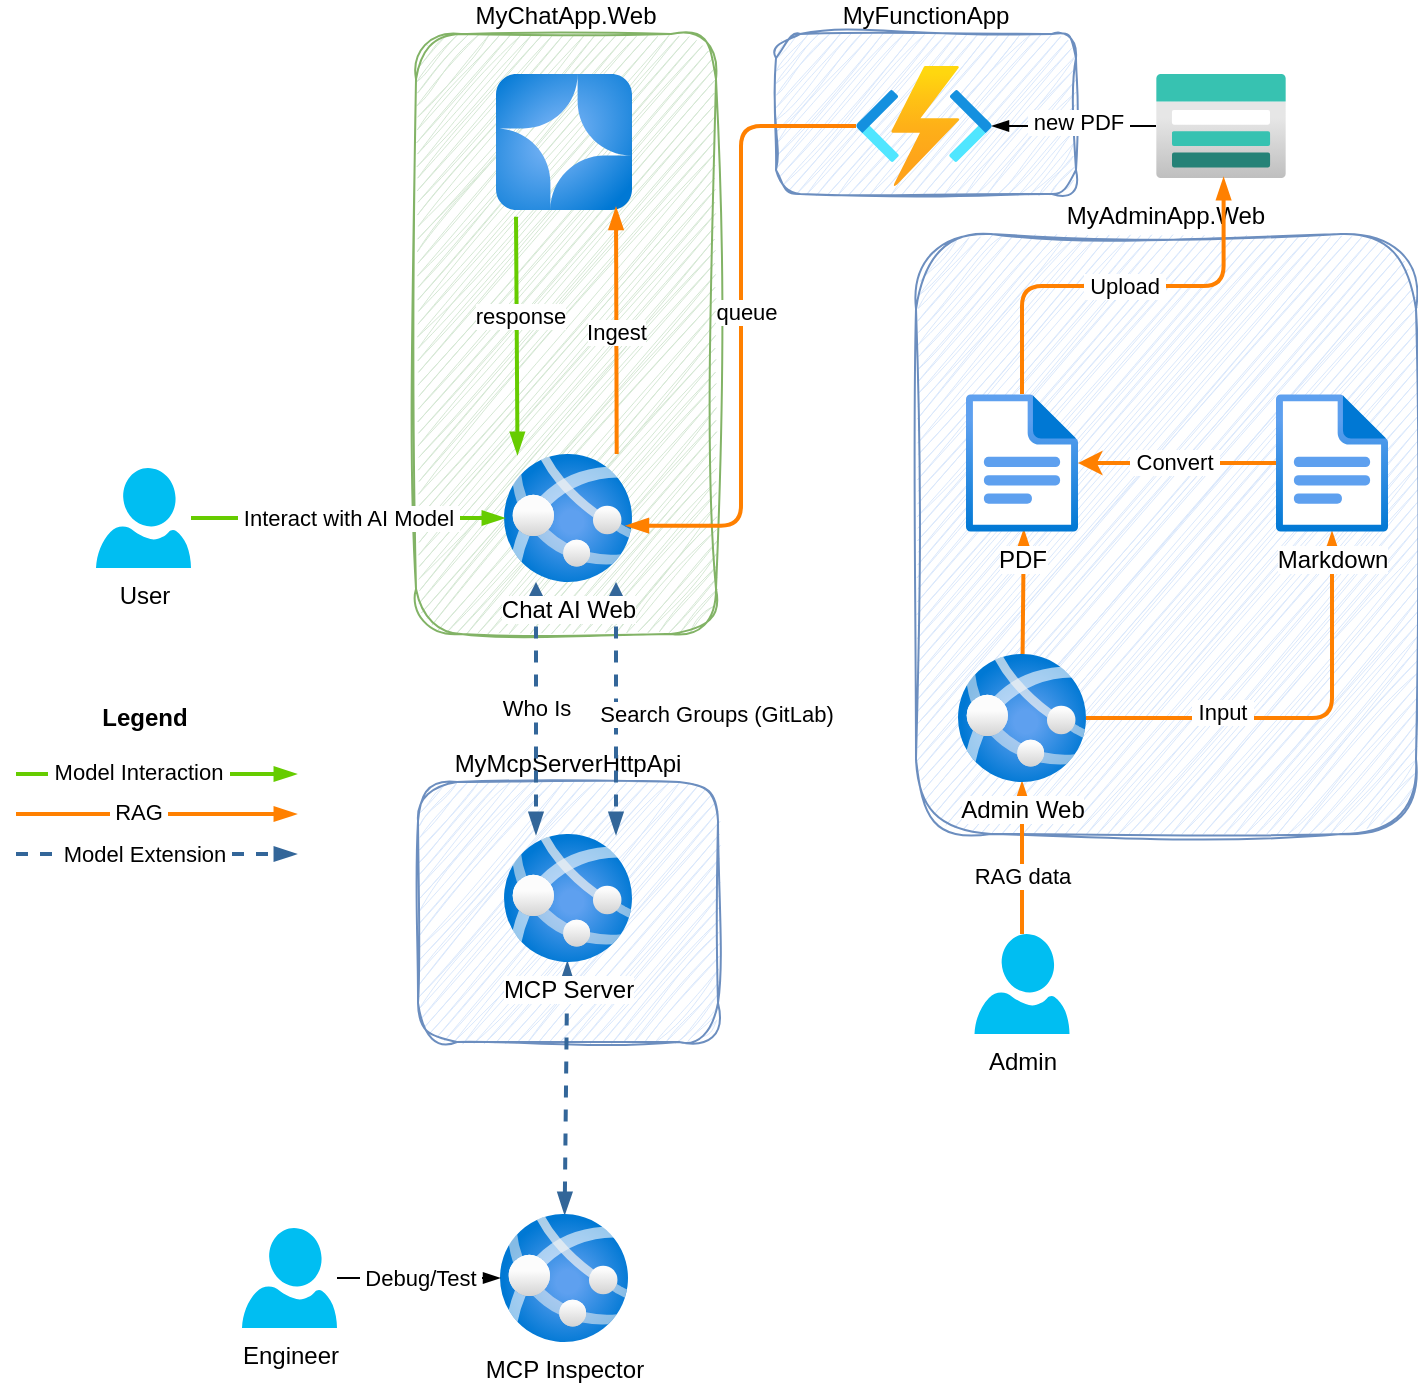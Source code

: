 <mxfile>
    <diagram id="BE8zAv00XU0xNEcX1kVY" name="hld">
        <mxGraphModel dx="1461" dy="1101" grid="0" gridSize="10" guides="1" tooltips="1" connect="1" arrows="1" fold="1" page="0" pageScale="1" pageWidth="850" pageHeight="1100" background="#ffffff" math="0" shadow="0">
            <root>
                <mxCell id="0"/>
                <mxCell id="1" parent="0"/>
                <mxCell id="48" value="MyFunctionApp" style="whiteSpace=wrap;html=1;verticalAlign=bottom;labelPosition=center;verticalLabelPosition=top;align=center;labelBackgroundColor=none;labelBorderColor=none;textShadow=0;strokeColor=#6c8ebf;rounded=1;glass=0;sketch=1;curveFitting=1;jiggle=2;fillColor=#dae8fc;" vertex="1" parent="1">
                    <mxGeometry x="220" y="10" width="150" height="80" as="geometry"/>
                </mxCell>
                <mxCell id="47" value="MyMcpServerHttpApi" style="whiteSpace=wrap;html=1;verticalAlign=bottom;labelPosition=center;verticalLabelPosition=top;align=center;labelBackgroundColor=none;labelBorderColor=none;textShadow=0;strokeColor=#6c8ebf;rounded=1;glass=0;sketch=1;curveFitting=1;jiggle=2;fillColor=#dae8fc;" vertex="1" parent="1">
                    <mxGeometry x="41" y="384" width="150" height="130" as="geometry"/>
                </mxCell>
                <mxCell id="46" value="MyChatApp.Web" style="whiteSpace=wrap;html=1;verticalAlign=bottom;labelPosition=center;verticalLabelPosition=top;align=center;labelBackgroundColor=none;labelBorderColor=none;textShadow=0;strokeColor=#82b366;rounded=1;glass=0;sketch=1;curveFitting=1;jiggle=2;fillColor=#d5e8d4;" vertex="1" parent="1">
                    <mxGeometry x="40" y="10" width="150" height="300" as="geometry"/>
                </mxCell>
                <mxCell id="45" value="MyAdminApp.Web" style="whiteSpace=wrap;html=1;verticalAlign=bottom;labelPosition=center;verticalLabelPosition=top;align=center;labelBackgroundColor=none;labelBorderColor=none;textShadow=0;strokeColor=#6c8ebf;rounded=1;glass=0;sketch=1;curveFitting=1;jiggle=2;fillColor=#dae8fc;" vertex="1" parent="1">
                    <mxGeometry x="290" y="110" width="250" height="300" as="geometry"/>
                </mxCell>
                <mxCell id="33" style="edgeStyle=none;html=1;endArrow=blockThin;endFill=1;strokeColor=#FF8000;strokeWidth=2;" edge="1" parent="1" source="32" target="5">
                    <mxGeometry relative="1" as="geometry"/>
                </mxCell>
                <mxCell id="34" value="RAG data" style="edgeLabel;html=1;align=center;verticalAlign=middle;resizable=0;points=[];" vertex="1" connectable="0" parent="33">
                    <mxGeometry x="-0.041" y="1" relative="1" as="geometry">
                        <mxPoint x="1" y="7" as="offset"/>
                    </mxGeometry>
                </mxCell>
                <mxCell id="31" style="edgeStyle=none;html=1;startArrow=blockThin;startFill=1;endArrow=blockThin;endFill=1;strokeWidth=2;strokeColor=#336699;dashed=1;" edge="1" parent="1" source="28" target="22">
                    <mxGeometry relative="1" as="geometry"/>
                </mxCell>
                <mxCell id="10" style="edgeStyle=none;html=1;entryX=0.516;entryY=0.986;entryDx=0;entryDy=0;entryPerimeter=0;endArrow=blockThin;endFill=1;strokeColor=#FF8000;strokeWidth=2;" edge="1" parent="1" source="5" target="8">
                    <mxGeometry relative="1" as="geometry"/>
                </mxCell>
                <mxCell id="25" value="Search Groups (GitLab)" style="edgeStyle=none;html=1;startArrow=block;startFill=1;endArrow=blockThin;endFill=1;strokeWidth=2;strokeColor=#336699;dashed=1;" edge="1" parent="1">
                    <mxGeometry x="0.048" y="50" relative="1" as="geometry">
                        <mxPoint x="140" y="284" as="sourcePoint"/>
                        <mxPoint x="140" y="410" as="targetPoint"/>
                        <mxPoint as="offset"/>
                    </mxGeometry>
                </mxCell>
                <mxCell id="2" value="" style="image;aspect=fixed;html=1;points=[];align=center;fontSize=12;image=img/lib/azure2/iot/Function_Apps.svg;" vertex="1" parent="1">
                    <mxGeometry x="260" y="26" width="68" height="60" as="geometry"/>
                </mxCell>
                <mxCell id="15" style="edgeStyle=none;html=1;endArrow=blockThin;endFill=1;" edge="1" parent="1" source="3" target="2">
                    <mxGeometry relative="1" as="geometry"/>
                </mxCell>
                <mxCell id="18" value="&amp;nbsp;new PDF&amp;nbsp;" style="edgeLabel;html=1;align=center;verticalAlign=middle;resizable=0;points=[];" vertex="1" connectable="0" parent="15">
                    <mxGeometry x="-0.033" y="-2" relative="1" as="geometry">
                        <mxPoint as="offset"/>
                    </mxGeometry>
                </mxCell>
                <mxCell id="3" value="" style="image;aspect=fixed;html=1;points=[];align=center;fontSize=12;image=img/lib/azure2/storage/Storage_Accounts.svg;" vertex="1" parent="1">
                    <mxGeometry x="410" y="30" width="65" height="52" as="geometry"/>
                </mxCell>
                <mxCell id="23" value="Who Is" style="edgeStyle=none;html=1;startArrow=block;startFill=1;endArrow=blockThin;endFill=1;strokeWidth=2;strokeColor=#336699;dashed=1;" edge="1" parent="1">
                    <mxGeometry relative="1" as="geometry">
                        <mxPoint x="100" y="284" as="sourcePoint"/>
                        <mxPoint x="100" y="410.0" as="targetPoint"/>
                    </mxGeometry>
                </mxCell>
                <mxCell id="4" value="Chat AI Web" style="image;aspect=fixed;html=1;points=[];align=center;fontSize=12;image=img/lib/azure2/compute/App_Services.svg;" vertex="1" parent="1">
                    <mxGeometry x="84" y="220" width="64" height="64" as="geometry"/>
                </mxCell>
                <mxCell id="13" style="edgeStyle=orthogonalEdgeStyle;html=1;endArrow=blockThin;endFill=1;strokeColor=#FF8000;strokeWidth=2;" edge="1" parent="1" source="5" target="9">
                    <mxGeometry relative="1" as="geometry"/>
                </mxCell>
                <mxCell id="14" value="&amp;nbsp;Input&amp;nbsp;" style="edgeLabel;html=1;align=center;verticalAlign=middle;resizable=0;points=[];" vertex="1" connectable="0" parent="13">
                    <mxGeometry x="-0.375" y="3" relative="1" as="geometry">
                        <mxPoint as="offset"/>
                    </mxGeometry>
                </mxCell>
                <mxCell id="5" value="Admin Web" style="image;aspect=fixed;html=1;points=[];align=center;fontSize=12;image=img/lib/azure2/compute/App_Services.svg;" vertex="1" parent="1">
                    <mxGeometry x="311" y="320" width="64" height="64" as="geometry"/>
                </mxCell>
                <mxCell id="7" value="" style="image;aspect=fixed;html=1;points=[];align=center;fontSize=12;image=img/lib/azure2/ai_machine_learning/Azure_OpenAI.svg;" vertex="1" parent="1">
                    <mxGeometry x="80" y="30" width="68" height="68" as="geometry"/>
                </mxCell>
                <mxCell id="8" value="PDF" style="image;aspect=fixed;html=1;points=[];align=center;fontSize=12;image=img/lib/azure2/general/File.svg;" vertex="1" parent="1">
                    <mxGeometry x="315" y="190" width="56.0" height="69" as="geometry"/>
                </mxCell>
                <mxCell id="12" style="edgeStyle=none;html=1;strokeColor=#FF8000;strokeWidth=2;" edge="1" parent="1" source="9" target="8">
                    <mxGeometry relative="1" as="geometry"/>
                </mxCell>
                <mxCell id="27" value="&amp;nbsp;Convert&amp;nbsp;" style="edgeLabel;html=1;align=center;verticalAlign=middle;resizable=0;points=[];" vertex="1" connectable="0" parent="12">
                    <mxGeometry x="0.037" y="-1" relative="1" as="geometry">
                        <mxPoint as="offset"/>
                    </mxGeometry>
                </mxCell>
                <mxCell id="9" value="Markdown" style="image;aspect=fixed;html=1;points=[];align=center;fontSize=12;image=img/lib/azure2/general/File.svg;" vertex="1" parent="1">
                    <mxGeometry x="470" y="190" width="56.0" height="69" as="geometry"/>
                </mxCell>
                <mxCell id="11" value="&amp;nbsp;Upload&amp;nbsp;" style="edgeStyle=elbowEdgeStyle;html=1;entryX=0.52;entryY=1.001;entryDx=0;entryDy=0;entryPerimeter=0;elbow=vertical;endArrow=blockThin;endFill=1;strokeColor=#FF8000;strokeWidth=2;" edge="1" parent="1" source="8" target="3">
                    <mxGeometry relative="1" as="geometry"/>
                </mxCell>
                <mxCell id="16" style="edgeStyle=elbowEdgeStyle;html=1;entryX=0.959;entryY=0.56;entryDx=0;entryDy=0;entryPerimeter=0;endArrow=blockThin;endFill=1;strokeColor=#FF8000;strokeWidth=2;" edge="1" parent="1" source="2" target="4">
                    <mxGeometry relative="1" as="geometry"/>
                </mxCell>
                <mxCell id="17" value="queue" style="edgeLabel;html=1;align=center;verticalAlign=middle;resizable=0;points=[];" vertex="1" connectable="0" parent="16">
                    <mxGeometry x="-0.047" y="2" relative="1" as="geometry">
                        <mxPoint as="offset"/>
                    </mxGeometry>
                </mxCell>
                <mxCell id="19" value="Ingest" style="edgeStyle=none;html=1;entryX=0.611;entryY=0.984;entryDx=0;entryDy=0;entryPerimeter=0;endArrow=blockThin;endFill=1;strokeColor=#FF8000;strokeWidth=2;" edge="1" parent="1">
                    <mxGeometry relative="1" as="geometry">
                        <mxPoint x="140.357" y="220" as="sourcePoint"/>
                        <mxPoint x="139.998" y="96.912" as="targetPoint"/>
                    </mxGeometry>
                </mxCell>
                <mxCell id="20" style="edgeStyle=none;html=1;entryX=0.39;entryY=-0.052;entryDx=0;entryDy=0;entryPerimeter=0;endArrow=blockThin;endFill=1;strokeColor=#66CC00;strokeWidth=2;" edge="1" parent="1">
                    <mxGeometry relative="1" as="geometry">
                        <mxPoint x="90.004" y="101.33" as="sourcePoint"/>
                        <mxPoint x="90.75" y="220.002" as="targetPoint"/>
                    </mxGeometry>
                </mxCell>
                <mxCell id="21" value="response" style="edgeLabel;html=1;align=center;verticalAlign=middle;resizable=0;points=[];" vertex="1" connectable="0" parent="20">
                    <mxGeometry x="-0.172" y="1" relative="1" as="geometry">
                        <mxPoint as="offset"/>
                    </mxGeometry>
                </mxCell>
                <mxCell id="22" value="MCP Server" style="image;aspect=fixed;html=1;points=[];align=center;fontSize=12;image=img/lib/azure2/compute/App_Services.svg;" vertex="1" parent="1">
                    <mxGeometry x="84" y="410" width="64" height="64" as="geometry"/>
                </mxCell>
                <mxCell id="28" value="MCP Inspector" style="image;aspect=fixed;html=1;points=[];align=center;fontSize=12;image=img/lib/azure2/compute/App_Services.svg;" vertex="1" parent="1">
                    <mxGeometry x="82" y="600" width="64" height="64" as="geometry"/>
                </mxCell>
                <mxCell id="30" value="&amp;nbsp;Debug/Test&amp;nbsp;" style="edgeStyle=none;html=1;endArrow=blockThin;endFill=1;" edge="1" parent="1" source="29" target="28">
                    <mxGeometry relative="1" as="geometry"/>
                </mxCell>
                <mxCell id="29" value="Engineer" style="verticalLabelPosition=bottom;html=1;verticalAlign=top;align=center;strokeColor=none;fillColor=#00BEF2;shape=mxgraph.azure.user;" vertex="1" parent="1">
                    <mxGeometry x="-47" y="607" width="47.5" height="50" as="geometry"/>
                </mxCell>
                <mxCell id="32" value="Admin" style="verticalLabelPosition=bottom;html=1;verticalAlign=top;align=center;strokeColor=none;fillColor=#00BEF2;shape=mxgraph.azure.user;" vertex="1" parent="1">
                    <mxGeometry x="319.25" y="460" width="47.5" height="50" as="geometry"/>
                </mxCell>
                <mxCell id="36" value="&amp;nbsp;Interact with AI Model&amp;nbsp;" style="edgeStyle=none;html=1;endArrow=blockThin;endFill=1;strokeColor=#66CC00;strokeWidth=2;" edge="1" parent="1">
                    <mxGeometry relative="1" as="geometry">
                        <mxPoint x="-72.5" y="252" as="sourcePoint"/>
                        <mxPoint x="84.0" y="252.0" as="targetPoint"/>
                    </mxGeometry>
                </mxCell>
                <mxCell id="35" value="User" style="verticalLabelPosition=bottom;html=1;verticalAlign=top;align=center;strokeColor=none;fillColor=#00BEF2;shape=mxgraph.azure.user;" vertex="1" parent="1">
                    <mxGeometry x="-120" y="227" width="47.5" height="50" as="geometry"/>
                </mxCell>
                <mxCell id="37" value="" style="edgeStyle=none;orthogonalLoop=1;jettySize=auto;html=1;strokeColor=#FF8000;strokeWidth=2;endArrow=blockThin;endFill=1;" edge="1" parent="1">
                    <mxGeometry width="100" relative="1" as="geometry">
                        <mxPoint x="-160" y="400" as="sourcePoint"/>
                        <mxPoint x="-20" y="400" as="targetPoint"/>
                        <Array as="points"/>
                    </mxGeometry>
                </mxCell>
                <mxCell id="38" value="&amp;nbsp;RAG&amp;nbsp;" style="edgeLabel;html=1;align=center;verticalAlign=middle;resizable=0;points=[];" vertex="1" connectable="0" parent="37">
                    <mxGeometry x="-0.128" y="1" relative="1" as="geometry">
                        <mxPoint as="offset"/>
                    </mxGeometry>
                </mxCell>
                <mxCell id="39" value="" style="edgeStyle=none;orthogonalLoop=1;jettySize=auto;html=1;strokeColor=#336699;strokeWidth=2;endArrow=blockThin;endFill=1;dashed=1;" edge="1" parent="1">
                    <mxGeometry width="100" relative="1" as="geometry">
                        <mxPoint x="-160" y="420" as="sourcePoint"/>
                        <mxPoint x="-20" y="420" as="targetPoint"/>
                        <Array as="points"/>
                    </mxGeometry>
                </mxCell>
                <mxCell id="40" value="&lt;span style=&quot;color: rgb(0, 0, 0);&quot;&gt;&amp;nbsp;Model Extension&amp;nbsp;&lt;/span&gt;" style="edgeLabel;html=1;align=center;verticalAlign=middle;resizable=0;points=[];" vertex="1" connectable="0" parent="39">
                    <mxGeometry x="-0.128" y="1" relative="1" as="geometry">
                        <mxPoint x="3" y="1" as="offset"/>
                    </mxGeometry>
                </mxCell>
                <mxCell id="43" value="" style="edgeStyle=none;orthogonalLoop=1;jettySize=auto;html=1;strokeColor=#66CC00;strokeWidth=2;endArrow=blockThin;endFill=1;" edge="1" parent="1">
                    <mxGeometry width="100" relative="1" as="geometry">
                        <mxPoint x="-160" y="380" as="sourcePoint"/>
                        <mxPoint x="-20" y="380" as="targetPoint"/>
                        <Array as="points"/>
                    </mxGeometry>
                </mxCell>
                <mxCell id="44" value="&amp;nbsp;Model Interaction&amp;nbsp;" style="edgeLabel;html=1;align=center;verticalAlign=middle;resizable=0;points=[];" vertex="1" connectable="0" parent="43">
                    <mxGeometry x="-0.128" y="1" relative="1" as="geometry">
                        <mxPoint as="offset"/>
                    </mxGeometry>
                </mxCell>
                <mxCell id="49" value="Legend" style="text;html=1;align=center;verticalAlign=middle;resizable=0;points=[];autosize=1;strokeColor=none;fillColor=none;fontStyle=1" vertex="1" parent="1">
                    <mxGeometry x="-125.25" y="339" width="58" height="26" as="geometry"/>
                </mxCell>
            </root>
        </mxGraphModel>
    </diagram>
</mxfile>